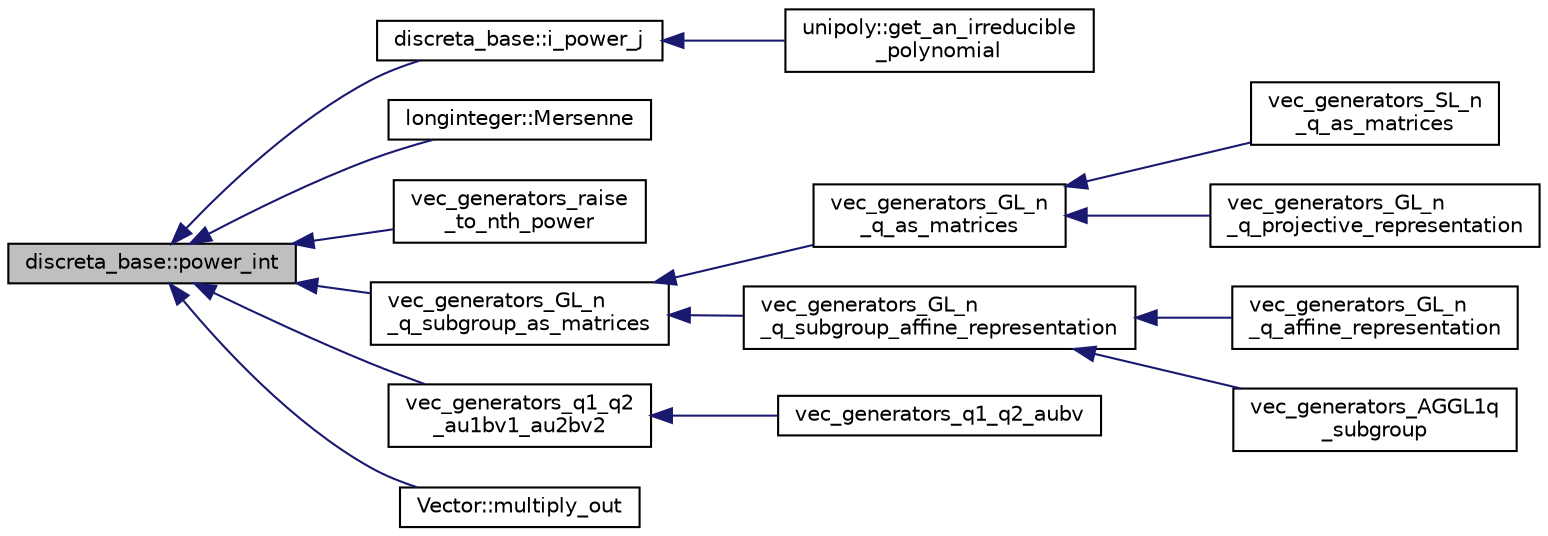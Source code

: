 digraph "discreta_base::power_int"
{
  edge [fontname="Helvetica",fontsize="10",labelfontname="Helvetica",labelfontsize="10"];
  node [fontname="Helvetica",fontsize="10",shape=record];
  rankdir="LR";
  Node15002 [label="discreta_base::power_int",height=0.2,width=0.4,color="black", fillcolor="grey75", style="filled", fontcolor="black"];
  Node15002 -> Node15003 [dir="back",color="midnightblue",fontsize="10",style="solid",fontname="Helvetica"];
  Node15003 [label="discreta_base::i_power_j",height=0.2,width=0.4,color="black", fillcolor="white", style="filled",URL="$d7/d71/classdiscreta__base.html#ae0bc8b345a8d639e626267ddbebaa7a1"];
  Node15003 -> Node15004 [dir="back",color="midnightblue",fontsize="10",style="solid",fontname="Helvetica"];
  Node15004 [label="unipoly::get_an_irreducible\l_polynomial",height=0.2,width=0.4,color="black", fillcolor="white", style="filled",URL="$d1/d89/classunipoly.html#a14ae1863f2096e87f8115f5e8f727883"];
  Node15002 -> Node15005 [dir="back",color="midnightblue",fontsize="10",style="solid",fontname="Helvetica"];
  Node15005 [label="longinteger::Mersenne",height=0.2,width=0.4,color="black", fillcolor="white", style="filled",URL="$d3/d71/classlonginteger.html#a549866ae981b0229715752adc96be386"];
  Node15002 -> Node15006 [dir="back",color="midnightblue",fontsize="10",style="solid",fontname="Helvetica"];
  Node15006 [label="vec_generators_raise\l_to_nth_power",height=0.2,width=0.4,color="black", fillcolor="white", style="filled",URL="$d0/dd3/perm__group__gens_8_c.html#ae2abdba2094e87b7f58ee9042738b4f5"];
  Node15002 -> Node15007 [dir="back",color="midnightblue",fontsize="10",style="solid",fontname="Helvetica"];
  Node15007 [label="vec_generators_GL_n\l_q_subgroup_as_matrices",height=0.2,width=0.4,color="black", fillcolor="white", style="filled",URL="$d0/dd3/perm__group__gens_8_c.html#a67390878e31e37836b12fa5d56e72394"];
  Node15007 -> Node15008 [dir="back",color="midnightblue",fontsize="10",style="solid",fontname="Helvetica"];
  Node15008 [label="vec_generators_GL_n\l_q_as_matrices",height=0.2,width=0.4,color="black", fillcolor="white", style="filled",URL="$d0/dd3/perm__group__gens_8_c.html#a16af2db378d422175df1fdf70cb02806"];
  Node15008 -> Node15009 [dir="back",color="midnightblue",fontsize="10",style="solid",fontname="Helvetica"];
  Node15009 [label="vec_generators_SL_n\l_q_as_matrices",height=0.2,width=0.4,color="black", fillcolor="white", style="filled",URL="$d0/dd3/perm__group__gens_8_c.html#aece7a22e0963ee87d325797900443bd2"];
  Node15008 -> Node15010 [dir="back",color="midnightblue",fontsize="10",style="solid",fontname="Helvetica"];
  Node15010 [label="vec_generators_GL_n\l_q_projective_representation",height=0.2,width=0.4,color="black", fillcolor="white", style="filled",URL="$d0/dd3/perm__group__gens_8_c.html#ae56b1d99562cb32203518575c689746d"];
  Node15007 -> Node15011 [dir="back",color="midnightblue",fontsize="10",style="solid",fontname="Helvetica"];
  Node15011 [label="vec_generators_GL_n\l_q_subgroup_affine_representation",height=0.2,width=0.4,color="black", fillcolor="white", style="filled",URL="$d0/dd3/perm__group__gens_8_c.html#adc1a2bfe52c3047a066884771aa01321"];
  Node15011 -> Node15012 [dir="back",color="midnightblue",fontsize="10",style="solid",fontname="Helvetica"];
  Node15012 [label="vec_generators_GL_n\l_q_affine_representation",height=0.2,width=0.4,color="black", fillcolor="white", style="filled",URL="$d0/dd3/perm__group__gens_8_c.html#a689108f410f773f0681e21a864097f16"];
  Node15011 -> Node15013 [dir="back",color="midnightblue",fontsize="10",style="solid",fontname="Helvetica"];
  Node15013 [label="vec_generators_AGGL1q\l_subgroup",height=0.2,width=0.4,color="black", fillcolor="white", style="filled",URL="$d0/dd3/perm__group__gens_8_c.html#a93659c1c7a668dd6adf9f217c608e1f1"];
  Node15002 -> Node15014 [dir="back",color="midnightblue",fontsize="10",style="solid",fontname="Helvetica"];
  Node15014 [label="vec_generators_q1_q2\l_au1bv1_au2bv2",height=0.2,width=0.4,color="black", fillcolor="white", style="filled",URL="$d0/dd3/perm__group__gens_8_c.html#aee37285cfb5987a4fc1f5c7580865175"];
  Node15014 -> Node15015 [dir="back",color="midnightblue",fontsize="10",style="solid",fontname="Helvetica"];
  Node15015 [label="vec_generators_q1_q2_aubv",height=0.2,width=0.4,color="black", fillcolor="white", style="filled",URL="$d0/dd3/perm__group__gens_8_c.html#a0b5ce8828dd8a35cbfec4450f0d76edc"];
  Node15002 -> Node15016 [dir="back",color="midnightblue",fontsize="10",style="solid",fontname="Helvetica"];
  Node15016 [label="Vector::multiply_out",height=0.2,width=0.4,color="black", fillcolor="white", style="filled",URL="$d5/db2/class_vector.html#a3f8219c2cb731ff22790f6456753e104"];
}
